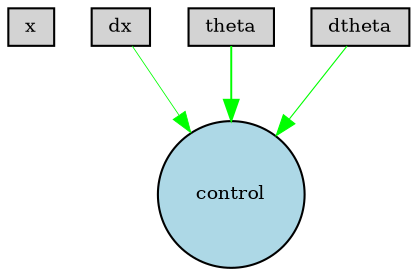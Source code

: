 digraph {
	node [fontsize=9 height=0.2 shape=circle width=0.2]
	x [fillcolor=lightgray shape=box style=filled]
	dx [fillcolor=lightgray shape=box style=filled]
	theta [fillcolor=lightgray shape=box style=filled]
	dtheta [fillcolor=lightgray shape=box style=filled]
	control [fillcolor=lightblue style=filled]
	dtheta -> control [color=green penwidth=0.5351596411421734 style=solid]
	theta -> control [color=green penwidth=0.9373919362843306 style=solid]
	dx -> control [color=green penwidth=0.3917897210971494 style=solid]
}
